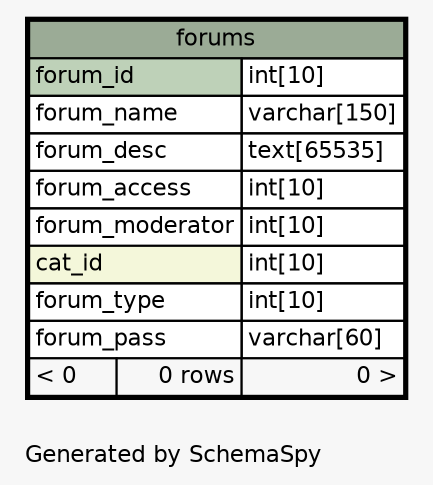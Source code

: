 // dot 2.38.0 on Mac OS X 10.9.4
// SchemaSpy rev 590
digraph "oneDegreeRelationshipsDiagram" {
  graph [
    rankdir="RL"
    bgcolor="#f7f7f7"
    label="\nGenerated by SchemaSpy"
    labeljust="l"
    nodesep="0.18"
    ranksep="0.46"
    fontname="Helvetica"
    fontsize="11"
  ];
  node [
    fontname="Helvetica"
    fontsize="11"
    shape="plaintext"
  ];
  edge [
    arrowsize="0.8"
  ];
  "forums" [
    label=<
    <TABLE BORDER="2" CELLBORDER="1" CELLSPACING="0" BGCOLOR="#ffffff">
      <TR><TD COLSPAN="3" BGCOLOR="#9bab96" ALIGN="CENTER">forums</TD></TR>
      <TR><TD PORT="forum_id" COLSPAN="2" BGCOLOR="#bed1b8" ALIGN="LEFT">forum_id</TD><TD PORT="forum_id.type" ALIGN="LEFT">int[10]</TD></TR>
      <TR><TD PORT="forum_name" COLSPAN="2" ALIGN="LEFT">forum_name</TD><TD PORT="forum_name.type" ALIGN="LEFT">varchar[150]</TD></TR>
      <TR><TD PORT="forum_desc" COLSPAN="2" ALIGN="LEFT">forum_desc</TD><TD PORT="forum_desc.type" ALIGN="LEFT">text[65535]</TD></TR>
      <TR><TD PORT="forum_access" COLSPAN="2" ALIGN="LEFT">forum_access</TD><TD PORT="forum_access.type" ALIGN="LEFT">int[10]</TD></TR>
      <TR><TD PORT="forum_moderator" COLSPAN="2" ALIGN="LEFT">forum_moderator</TD><TD PORT="forum_moderator.type" ALIGN="LEFT">int[10]</TD></TR>
      <TR><TD PORT="cat_id" COLSPAN="2" BGCOLOR="#f4f7da" ALIGN="LEFT">cat_id</TD><TD PORT="cat_id.type" ALIGN="LEFT">int[10]</TD></TR>
      <TR><TD PORT="forum_type" COLSPAN="2" ALIGN="LEFT">forum_type</TD><TD PORT="forum_type.type" ALIGN="LEFT">int[10]</TD></TR>
      <TR><TD PORT="forum_pass" COLSPAN="2" ALIGN="LEFT">forum_pass</TD><TD PORT="forum_pass.type" ALIGN="LEFT">varchar[60]</TD></TR>
      <TR><TD ALIGN="LEFT" BGCOLOR="#f7f7f7">&lt; 0</TD><TD ALIGN="RIGHT" BGCOLOR="#f7f7f7">0 rows</TD><TD ALIGN="RIGHT" BGCOLOR="#f7f7f7">0 &gt;</TD></TR>
    </TABLE>>
    URL="forums.html"
    tooltip="forums"
  ];
}
